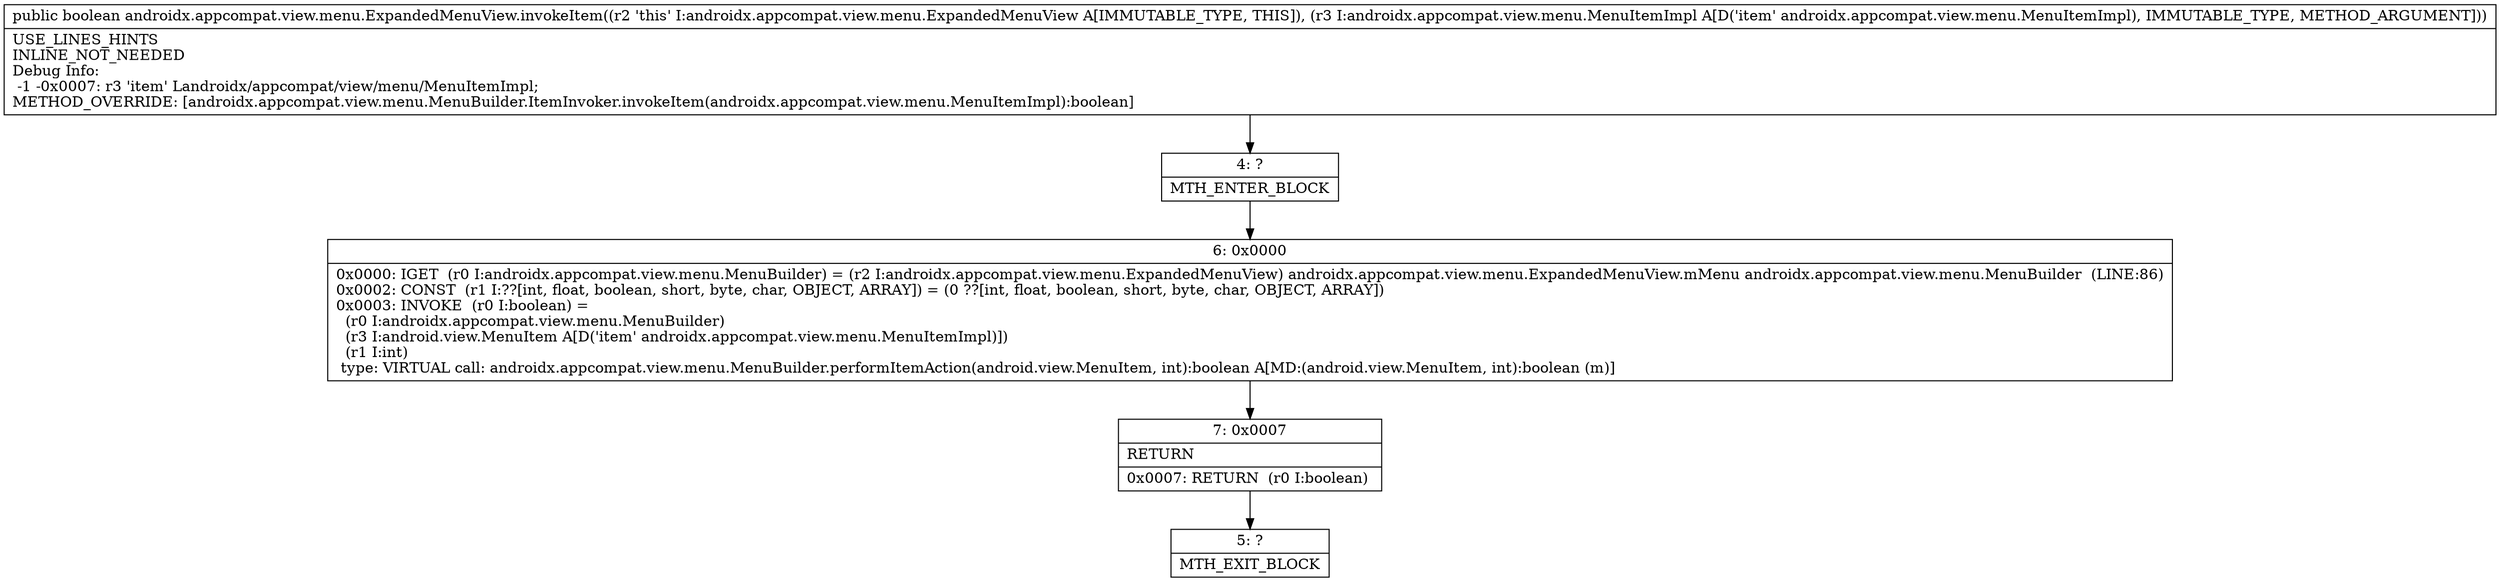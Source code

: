 digraph "CFG forandroidx.appcompat.view.menu.ExpandedMenuView.invokeItem(Landroidx\/appcompat\/view\/menu\/MenuItemImpl;)Z" {
Node_4 [shape=record,label="{4\:\ ?|MTH_ENTER_BLOCK\l}"];
Node_6 [shape=record,label="{6\:\ 0x0000|0x0000: IGET  (r0 I:androidx.appcompat.view.menu.MenuBuilder) = (r2 I:androidx.appcompat.view.menu.ExpandedMenuView) androidx.appcompat.view.menu.ExpandedMenuView.mMenu androidx.appcompat.view.menu.MenuBuilder  (LINE:86)\l0x0002: CONST  (r1 I:??[int, float, boolean, short, byte, char, OBJECT, ARRAY]) = (0 ??[int, float, boolean, short, byte, char, OBJECT, ARRAY]) \l0x0003: INVOKE  (r0 I:boolean) = \l  (r0 I:androidx.appcompat.view.menu.MenuBuilder)\l  (r3 I:android.view.MenuItem A[D('item' androidx.appcompat.view.menu.MenuItemImpl)])\l  (r1 I:int)\l type: VIRTUAL call: androidx.appcompat.view.menu.MenuBuilder.performItemAction(android.view.MenuItem, int):boolean A[MD:(android.view.MenuItem, int):boolean (m)]\l}"];
Node_7 [shape=record,label="{7\:\ 0x0007|RETURN\l|0x0007: RETURN  (r0 I:boolean) \l}"];
Node_5 [shape=record,label="{5\:\ ?|MTH_EXIT_BLOCK\l}"];
MethodNode[shape=record,label="{public boolean androidx.appcompat.view.menu.ExpandedMenuView.invokeItem((r2 'this' I:androidx.appcompat.view.menu.ExpandedMenuView A[IMMUTABLE_TYPE, THIS]), (r3 I:androidx.appcompat.view.menu.MenuItemImpl A[D('item' androidx.appcompat.view.menu.MenuItemImpl), IMMUTABLE_TYPE, METHOD_ARGUMENT]))  | USE_LINES_HINTS\lINLINE_NOT_NEEDED\lDebug Info:\l  \-1 \-0x0007: r3 'item' Landroidx\/appcompat\/view\/menu\/MenuItemImpl;\lMETHOD_OVERRIDE: [androidx.appcompat.view.menu.MenuBuilder.ItemInvoker.invokeItem(androidx.appcompat.view.menu.MenuItemImpl):boolean]\l}"];
MethodNode -> Node_4;Node_4 -> Node_6;
Node_6 -> Node_7;
Node_7 -> Node_5;
}

